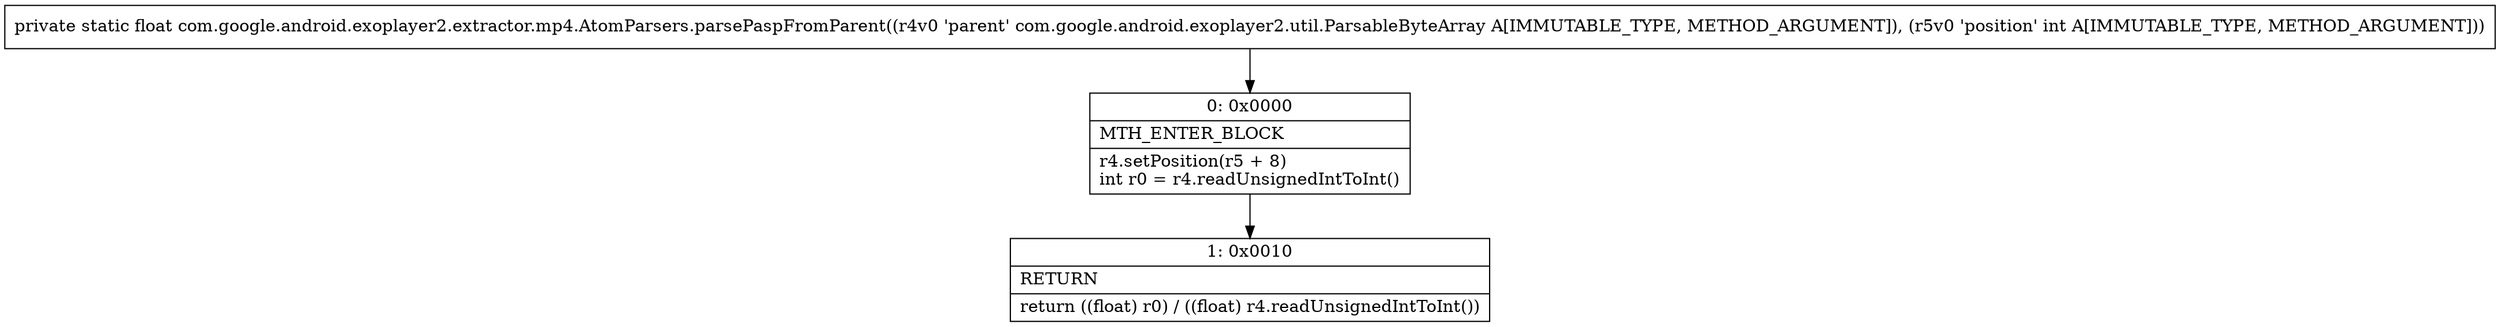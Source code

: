 digraph "CFG forcom.google.android.exoplayer2.extractor.mp4.AtomParsers.parsePaspFromParent(Lcom\/google\/android\/exoplayer2\/util\/ParsableByteArray;I)F" {
Node_0 [shape=record,label="{0\:\ 0x0000|MTH_ENTER_BLOCK\l|r4.setPosition(r5 + 8)\lint r0 = r4.readUnsignedIntToInt()\l}"];
Node_1 [shape=record,label="{1\:\ 0x0010|RETURN\l|return ((float) r0) \/ ((float) r4.readUnsignedIntToInt())\l}"];
MethodNode[shape=record,label="{private static float com.google.android.exoplayer2.extractor.mp4.AtomParsers.parsePaspFromParent((r4v0 'parent' com.google.android.exoplayer2.util.ParsableByteArray A[IMMUTABLE_TYPE, METHOD_ARGUMENT]), (r5v0 'position' int A[IMMUTABLE_TYPE, METHOD_ARGUMENT])) }"];
MethodNode -> Node_0;
Node_0 -> Node_1;
}

